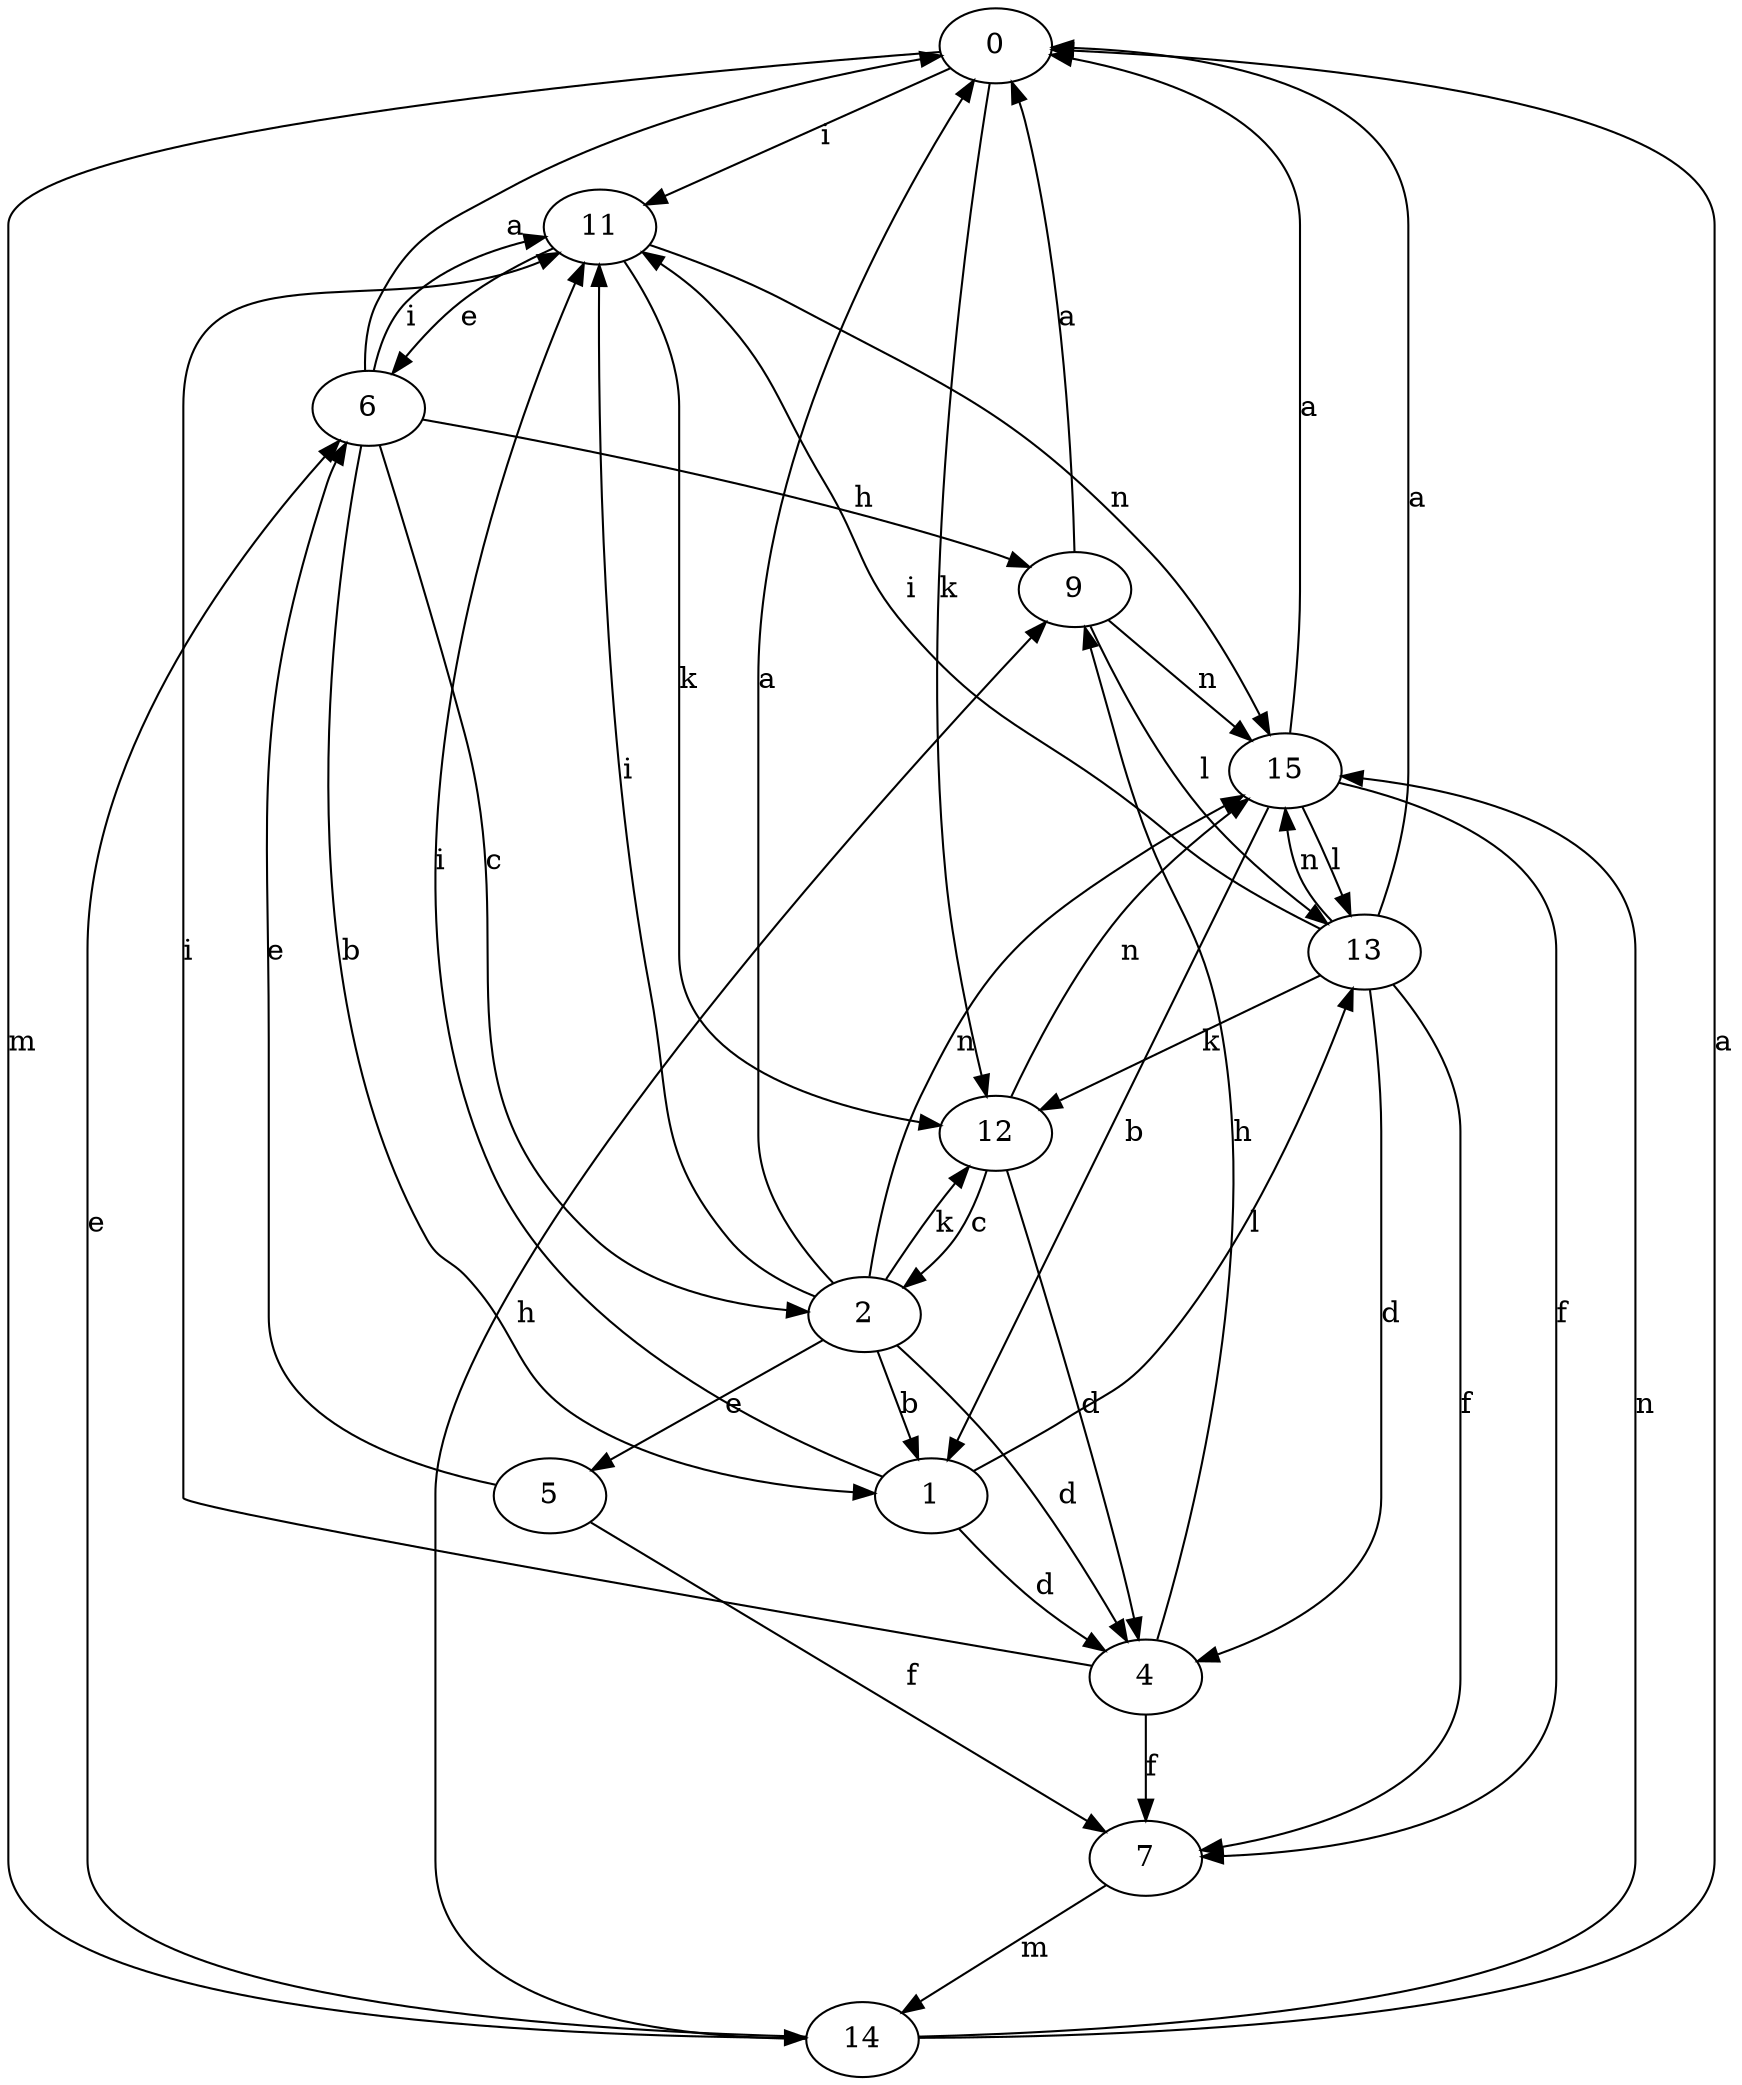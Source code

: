 strict digraph  {
0;
1;
2;
4;
5;
6;
7;
9;
11;
12;
13;
14;
15;
0 -> 11  [label=i];
0 -> 12  [label=k];
0 -> 14  [label=m];
1 -> 4  [label=d];
1 -> 11  [label=i];
1 -> 13  [label=l];
2 -> 0  [label=a];
2 -> 1  [label=b];
2 -> 4  [label=d];
2 -> 5  [label=e];
2 -> 11  [label=i];
2 -> 12  [label=k];
2 -> 15  [label=n];
4 -> 7  [label=f];
4 -> 9  [label=h];
4 -> 11  [label=i];
5 -> 6  [label=e];
5 -> 7  [label=f];
6 -> 0  [label=a];
6 -> 1  [label=b];
6 -> 2  [label=c];
6 -> 9  [label=h];
6 -> 11  [label=i];
7 -> 14  [label=m];
9 -> 0  [label=a];
9 -> 13  [label=l];
9 -> 15  [label=n];
11 -> 6  [label=e];
11 -> 12  [label=k];
11 -> 15  [label=n];
12 -> 2  [label=c];
12 -> 4  [label=d];
12 -> 15  [label=n];
13 -> 0  [label=a];
13 -> 4  [label=d];
13 -> 7  [label=f];
13 -> 11  [label=i];
13 -> 12  [label=k];
13 -> 15  [label=n];
14 -> 0  [label=a];
14 -> 6  [label=e];
14 -> 9  [label=h];
14 -> 15  [label=n];
15 -> 0  [label=a];
15 -> 1  [label=b];
15 -> 7  [label=f];
15 -> 13  [label=l];
}
